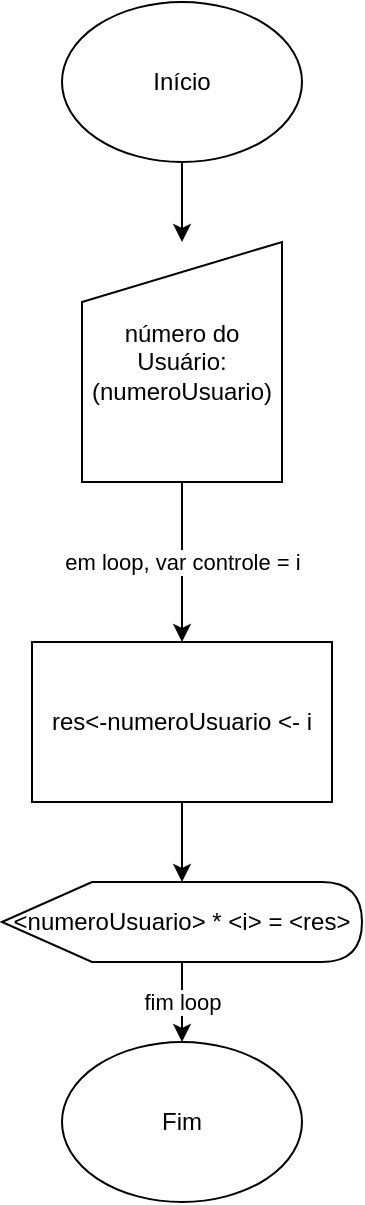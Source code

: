 <mxfile version="15.2.9" type="device"><diagram id="vgTbCDwTWHvQ_r_zJVcz" name="Page-1"><mxGraphModel dx="372" dy="589" grid="1" gridSize="10" guides="1" tooltips="1" connect="1" arrows="1" fold="1" page="1" pageScale="1" pageWidth="827" pageHeight="1169" math="0" shadow="0"><root><mxCell id="0"/><mxCell id="1" parent="0"/><mxCell id="KIQDWYB0cFXGsRbDr5WX-4" value="" style="edgeStyle=orthogonalEdgeStyle;rounded=0;orthogonalLoop=1;jettySize=auto;html=1;" edge="1" parent="1" source="KIQDWYB0cFXGsRbDr5WX-1" target="KIQDWYB0cFXGsRbDr5WX-3"><mxGeometry relative="1" as="geometry"/></mxCell><mxCell id="KIQDWYB0cFXGsRbDr5WX-1" value="Início" style="ellipse;whiteSpace=wrap;html=1;" vertex="1" parent="1"><mxGeometry x="40" y="80" width="120" height="80" as="geometry"/></mxCell><mxCell id="KIQDWYB0cFXGsRbDr5WX-2" value="Fim" style="ellipse;whiteSpace=wrap;html=1;" vertex="1" parent="1"><mxGeometry x="40" y="600" width="120" height="80" as="geometry"/></mxCell><mxCell id="KIQDWYB0cFXGsRbDr5WX-6" value="em loop, var controle = i" style="edgeStyle=orthogonalEdgeStyle;rounded=0;orthogonalLoop=1;jettySize=auto;html=1;" edge="1" parent="1" source="KIQDWYB0cFXGsRbDr5WX-3" target="KIQDWYB0cFXGsRbDr5WX-5"><mxGeometry relative="1" as="geometry"/></mxCell><mxCell id="KIQDWYB0cFXGsRbDr5WX-3" value="número do Usuário:&lt;br&gt;(numeroUsuario)" style="shape=manualInput;whiteSpace=wrap;html=1;" vertex="1" parent="1"><mxGeometry x="50" y="200" width="100" height="120" as="geometry"/></mxCell><mxCell id="KIQDWYB0cFXGsRbDr5WX-8" value="" style="edgeStyle=orthogonalEdgeStyle;rounded=0;orthogonalLoop=1;jettySize=auto;html=1;" edge="1" parent="1" source="KIQDWYB0cFXGsRbDr5WX-5" target="KIQDWYB0cFXGsRbDr5WX-7"><mxGeometry relative="1" as="geometry"/></mxCell><mxCell id="KIQDWYB0cFXGsRbDr5WX-5" value="res&amp;lt;-numeroUsuario &amp;lt;- i" style="whiteSpace=wrap;html=1;" vertex="1" parent="1"><mxGeometry x="25" y="400" width="150" height="80" as="geometry"/></mxCell><mxCell id="KIQDWYB0cFXGsRbDr5WX-9" value="fim loop" style="edgeStyle=orthogonalEdgeStyle;rounded=0;orthogonalLoop=1;jettySize=auto;html=1;" edge="1" parent="1" source="KIQDWYB0cFXGsRbDr5WX-7" target="KIQDWYB0cFXGsRbDr5WX-2"><mxGeometry relative="1" as="geometry"/></mxCell><mxCell id="KIQDWYB0cFXGsRbDr5WX-7" value="&amp;lt;numeroUsuario&amp;gt; * &amp;lt;i&amp;gt; = &amp;lt;res&amp;gt;" style="shape=display;whiteSpace=wrap;html=1;" vertex="1" parent="1"><mxGeometry x="10" y="520" width="180" height="40" as="geometry"/></mxCell></root></mxGraphModel></diagram></mxfile>